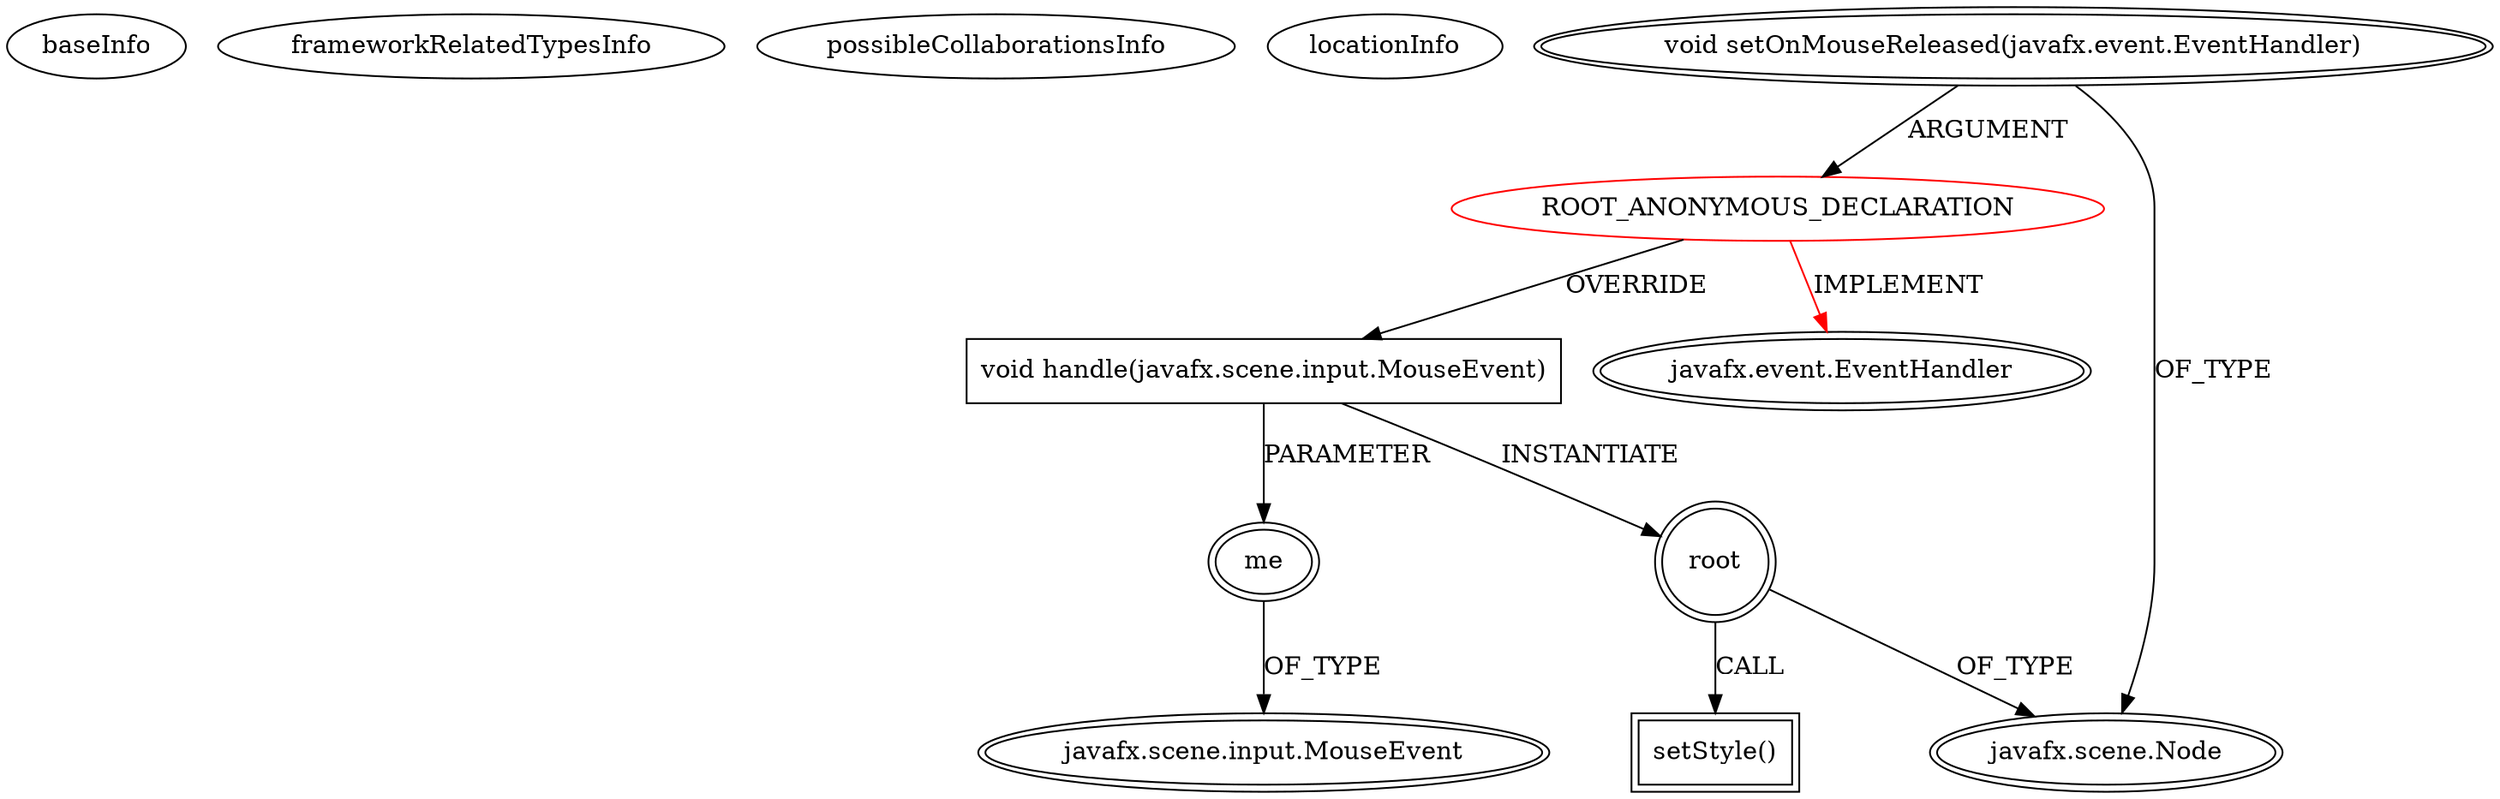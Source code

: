 digraph {
baseInfo[graphId=82,category="extension_graph",isAnonymous=true,possibleRelation=false]
frameworkRelatedTypesInfo[0="javafx.event.EventHandler"]
possibleCollaborationsInfo[]
locationInfo[projectName="AMITCCILGITHUB-Contacts",filePath="/AMITCCILGITHUB-Contacts/Contacts-master/Contacts/src/org/apandey/view/popups/NamePopup.java",contextSignature="void addDragListeners(javafx.scene.Node)",graphId="82"]
0[label="ROOT_ANONYMOUS_DECLARATION",vertexType="ROOT_ANONYMOUS_DECLARATION",isFrameworkType=false,color=red]
1[label="javafx.event.EventHandler",vertexType="FRAMEWORK_INTERFACE_TYPE",isFrameworkType=true,peripheries=2]
2[label="void setOnMouseReleased(javafx.event.EventHandler)",vertexType="OUTSIDE_CALL",isFrameworkType=true,peripheries=2]
3[label="javafx.scene.Node",vertexType="FRAMEWORK_CLASS_TYPE",isFrameworkType=true,peripheries=2]
4[label="void handle(javafx.scene.input.MouseEvent)",vertexType="OVERRIDING_METHOD_DECLARATION",isFrameworkType=false,shape=box]
5[label="me",vertexType="PARAMETER_DECLARATION",isFrameworkType=true,peripheries=2]
6[label="javafx.scene.input.MouseEvent",vertexType="FRAMEWORK_CLASS_TYPE",isFrameworkType=true,peripheries=2]
7[label="root",vertexType="VARIABLE_EXPRESION",isFrameworkType=true,peripheries=2,shape=circle]
8[label="setStyle()",vertexType="INSIDE_CALL",isFrameworkType=true,peripheries=2,shape=box]
0->1[label="IMPLEMENT",color=red]
2->0[label="ARGUMENT"]
2->3[label="OF_TYPE"]
0->4[label="OVERRIDE"]
5->6[label="OF_TYPE"]
4->5[label="PARAMETER"]
4->7[label="INSTANTIATE"]
7->3[label="OF_TYPE"]
7->8[label="CALL"]
}
